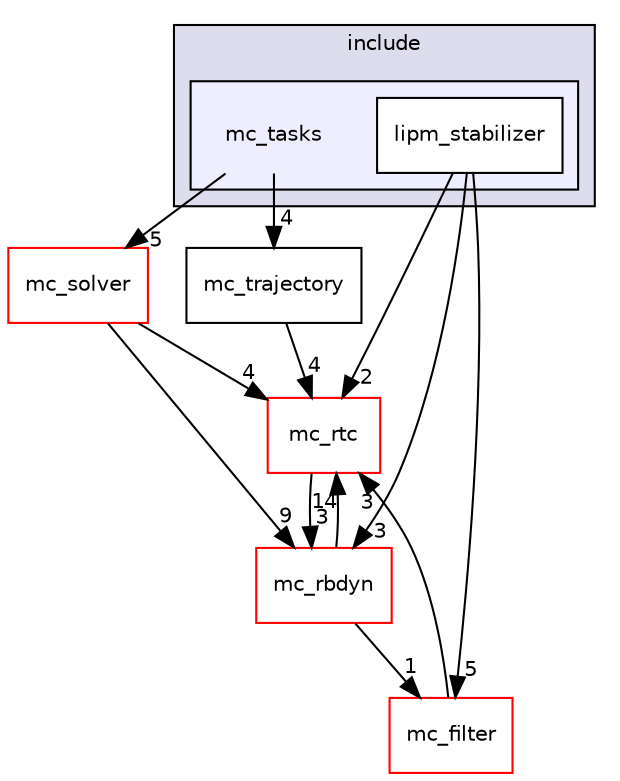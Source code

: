 digraph "include/mc_tasks" {
  compound=true
  node [ fontsize="10", fontname="Helvetica"];
  edge [ labelfontsize="10", labelfontname="Helvetica"];
  subgraph clusterdir_d44c64559bbebec7f509842c48db8b23 {
    graph [ bgcolor="#ddddee", pencolor="black", label="include" fontname="Helvetica", fontsize="10", URL="dir_d44c64559bbebec7f509842c48db8b23.html"]
  subgraph clusterdir_c5d9ba9e59fcda315855869f4a23a264 {
    graph [ bgcolor="#eeeeff", pencolor="black", label="" URL="dir_c5d9ba9e59fcda315855869f4a23a264.html"];
    dir_c5d9ba9e59fcda315855869f4a23a264 [shape=plaintext label="mc_tasks"];
    dir_18af6c2952718ac3c6e0c979e92f25ef [shape=box label="lipm_stabilizer" color="black" fillcolor="white" style="filled" URL="dir_18af6c2952718ac3c6e0c979e92f25ef.html"];
  }
  }
  dir_66252c19127e6830ae8826000552c89a [shape=box label="mc_trajectory" URL="dir_66252c19127e6830ae8826000552c89a.html"];
  dir_314ec80f2fc36a4630429f4d5408038e [shape=box label="mc_rbdyn" fillcolor="white" style="filled" color="red" URL="dir_314ec80f2fc36a4630429f4d5408038e.html"];
  dir_379a22462e4fb075f5428ea3ff528930 [shape=box label="mc_rtc" fillcolor="white" style="filled" color="red" URL="dir_379a22462e4fb075f5428ea3ff528930.html"];
  dir_fad12f0f0b10f75a80792b958ab0d808 [shape=box label="mc_solver" fillcolor="white" style="filled" color="red" URL="dir_fad12f0f0b10f75a80792b958ab0d808.html"];
  dir_81ddcdc3813edc8a5609c37787e58a68 [shape=box label="mc_filter" fillcolor="white" style="filled" color="red" URL="dir_81ddcdc3813edc8a5609c37787e58a68.html"];
  dir_c5d9ba9e59fcda315855869f4a23a264->dir_66252c19127e6830ae8826000552c89a [headlabel="4", labeldistance=1.5 headhref="dir_000011_000012.html"];
  dir_c5d9ba9e59fcda315855869f4a23a264->dir_fad12f0f0b10f75a80792b958ab0d808 [headlabel="5", labeldistance=1.5 headhref="dir_000011_000010.html"];
  dir_66252c19127e6830ae8826000552c89a->dir_379a22462e4fb075f5428ea3ff528930 [headlabel="4", labeldistance=1.5 headhref="dir_000012_000008.html"];
  dir_314ec80f2fc36a4630429f4d5408038e->dir_379a22462e4fb075f5428ea3ff528930 [headlabel="14", labeldistance=1.5 headhref="dir_000006_000008.html"];
  dir_314ec80f2fc36a4630429f4d5408038e->dir_81ddcdc3813edc8a5609c37787e58a68 [headlabel="1", labeldistance=1.5 headhref="dir_000006_000013.html"];
  dir_379a22462e4fb075f5428ea3ff528930->dir_314ec80f2fc36a4630429f4d5408038e [headlabel="3", labeldistance=1.5 headhref="dir_000008_000006.html"];
  dir_18af6c2952718ac3c6e0c979e92f25ef->dir_314ec80f2fc36a4630429f4d5408038e [headlabel="3", labeldistance=1.5 headhref="dir_000016_000006.html"];
  dir_18af6c2952718ac3c6e0c979e92f25ef->dir_379a22462e4fb075f5428ea3ff528930 [headlabel="2", labeldistance=1.5 headhref="dir_000016_000008.html"];
  dir_18af6c2952718ac3c6e0c979e92f25ef->dir_81ddcdc3813edc8a5609c37787e58a68 [headlabel="5", labeldistance=1.5 headhref="dir_000016_000013.html"];
  dir_fad12f0f0b10f75a80792b958ab0d808->dir_314ec80f2fc36a4630429f4d5408038e [headlabel="9", labeldistance=1.5 headhref="dir_000010_000006.html"];
  dir_fad12f0f0b10f75a80792b958ab0d808->dir_379a22462e4fb075f5428ea3ff528930 [headlabel="4", labeldistance=1.5 headhref="dir_000010_000008.html"];
  dir_81ddcdc3813edc8a5609c37787e58a68->dir_379a22462e4fb075f5428ea3ff528930 [headlabel="3", labeldistance=1.5 headhref="dir_000013_000008.html"];
}
